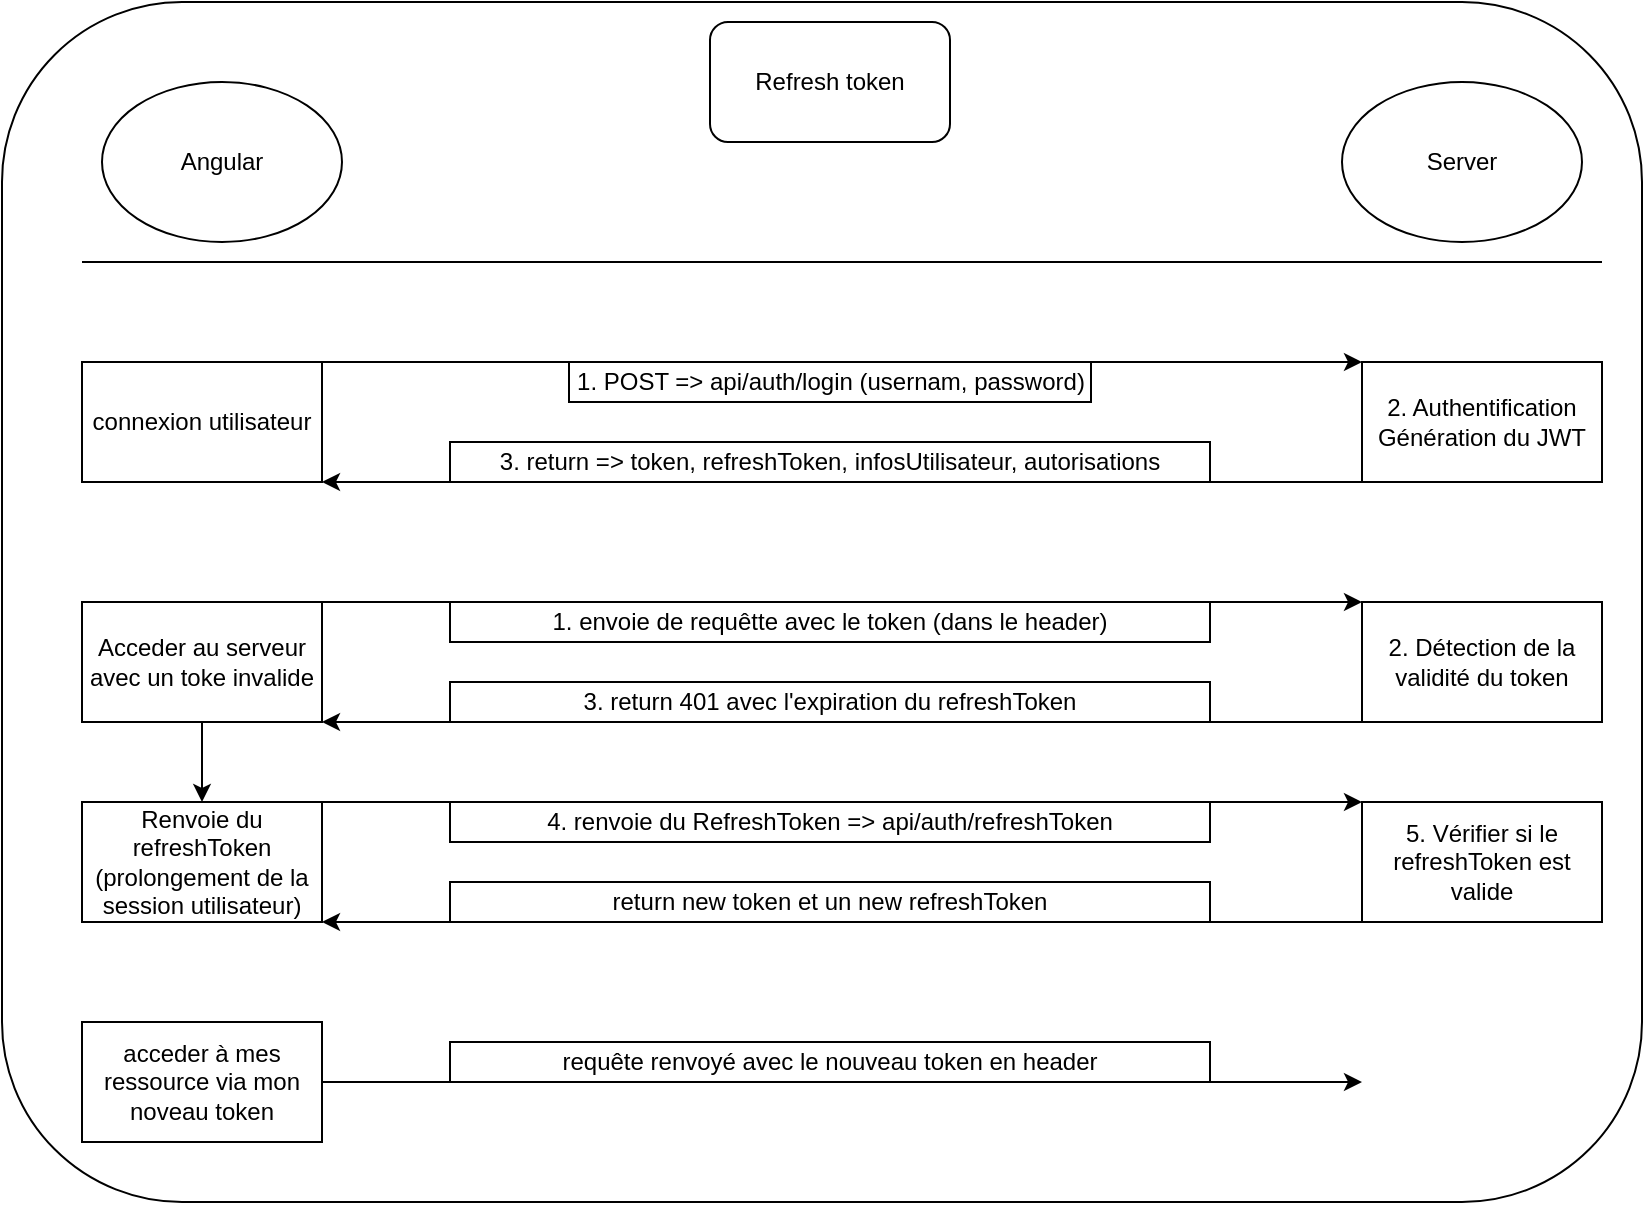 <mxfile>
    <diagram id="9zXd59ntPyaeQoZyHGxe" name="Page-1">
        <mxGraphModel dx="1409" dy="629" grid="1" gridSize="10" guides="1" tooltips="1" connect="1" arrows="1" fold="1" page="1" pageScale="1" pageWidth="827" pageHeight="1169" math="0" shadow="0">
            <root>
                <mxCell id="0"/>
                <mxCell id="1" parent="0"/>
                <mxCell id="40" value="" style="rounded=1;whiteSpace=wrap;html=1;" vertex="1" parent="1">
                    <mxGeometry width="820" height="600" as="geometry"/>
                </mxCell>
                <mxCell id="2" value="Refresh token" style="rounded=1;whiteSpace=wrap;html=1;" vertex="1" parent="1">
                    <mxGeometry x="354" y="10" width="120" height="60" as="geometry"/>
                </mxCell>
                <mxCell id="3" value="Angular" style="ellipse;whiteSpace=wrap;html=1;" vertex="1" parent="1">
                    <mxGeometry x="50" y="40" width="120" height="80" as="geometry"/>
                </mxCell>
                <mxCell id="4" value="Server" style="ellipse;whiteSpace=wrap;html=1;" vertex="1" parent="1">
                    <mxGeometry x="670" y="40" width="120" height="80" as="geometry"/>
                </mxCell>
                <mxCell id="5" value="" style="endArrow=none;html=1;" edge="1" parent="1">
                    <mxGeometry width="50" height="50" relative="1" as="geometry">
                        <mxPoint x="40" y="130" as="sourcePoint"/>
                        <mxPoint x="800" y="130" as="targetPoint"/>
                    </mxGeometry>
                </mxCell>
                <mxCell id="6" value="connexion utilisateur" style="rounded=0;whiteSpace=wrap;html=1;" vertex="1" parent="1">
                    <mxGeometry x="40" y="180" width="120" height="60" as="geometry"/>
                </mxCell>
                <mxCell id="7" value="2. Authentification&lt;br&gt;Génération du JWT" style="rounded=0;whiteSpace=wrap;html=1;" vertex="1" parent="1">
                    <mxGeometry x="680" y="180" width="120" height="60" as="geometry"/>
                </mxCell>
                <mxCell id="8" value="" style="endArrow=classic;html=1;exitX=1;exitY=0;exitDx=0;exitDy=0;entryX=0;entryY=0;entryDx=0;entryDy=0;" edge="1" parent="1" source="6" target="7">
                    <mxGeometry width="50" height="50" relative="1" as="geometry">
                        <mxPoint x="420" y="230" as="sourcePoint"/>
                        <mxPoint x="470" y="180" as="targetPoint"/>
                    </mxGeometry>
                </mxCell>
                <mxCell id="11" value="" style="endArrow=classic;html=1;entryX=1;entryY=1;entryDx=0;entryDy=0;exitX=0;exitY=1;exitDx=0;exitDy=0;startArrow=none;" edge="1" parent="1" source="20" target="6">
                    <mxGeometry width="50" height="50" relative="1" as="geometry">
                        <mxPoint x="420" y="230" as="sourcePoint"/>
                        <mxPoint x="470" y="180" as="targetPoint"/>
                    </mxGeometry>
                </mxCell>
                <mxCell id="17" value="1. POST =&amp;gt; api/auth/login (usernam, password)" style="rounded=0;whiteSpace=wrap;html=1;" vertex="1" parent="1">
                    <mxGeometry x="283.5" y="180" width="261" height="20" as="geometry"/>
                </mxCell>
                <mxCell id="21" value="" style="endArrow=none;html=1;entryX=1;entryY=1;entryDx=0;entryDy=0;exitX=0;exitY=1;exitDx=0;exitDy=0;" edge="1" parent="1" source="7" target="20">
                    <mxGeometry width="50" height="50" relative="1" as="geometry">
                        <mxPoint x="680" y="240" as="sourcePoint"/>
                        <mxPoint x="160" y="240" as="targetPoint"/>
                    </mxGeometry>
                </mxCell>
                <mxCell id="20" value="3. return =&amp;gt; token, refreshToken, infosUtilisateur, autorisations" style="rounded=0;whiteSpace=wrap;html=1;" vertex="1" parent="1">
                    <mxGeometry x="224" y="220" width="380" height="20" as="geometry"/>
                </mxCell>
                <mxCell id="23" value="Acceder au serveur avec un toke invalide" style="rounded=0;whiteSpace=wrap;html=1;" vertex="1" parent="1">
                    <mxGeometry x="40" y="300" width="120" height="60" as="geometry"/>
                </mxCell>
                <mxCell id="24" value="2. Détection de la validité du token" style="rounded=0;whiteSpace=wrap;html=1;" vertex="1" parent="1">
                    <mxGeometry x="680" y="300" width="120" height="60" as="geometry"/>
                </mxCell>
                <mxCell id="25" value="" style="endArrow=classic;html=1;exitX=1;exitY=0;exitDx=0;exitDy=0;entryX=0;entryY=0;entryDx=0;entryDy=0;" edge="1" parent="1" source="23" target="24">
                    <mxGeometry width="50" height="50" relative="1" as="geometry">
                        <mxPoint x="370" y="360" as="sourcePoint"/>
                        <mxPoint x="420" y="310" as="targetPoint"/>
                    </mxGeometry>
                </mxCell>
                <mxCell id="26" value="1. envoie de requêtte avec le token (dans le header)" style="rounded=0;whiteSpace=wrap;html=1;" vertex="1" parent="1">
                    <mxGeometry x="224" y="300" width="380" height="20" as="geometry"/>
                </mxCell>
                <mxCell id="27" value="" style="endArrow=classic;html=1;exitX=0;exitY=1;exitDx=0;exitDy=0;entryX=1;entryY=1;entryDx=0;entryDy=0;" edge="1" parent="1" source="24" target="23">
                    <mxGeometry width="50" height="50" relative="1" as="geometry">
                        <mxPoint x="370" y="270" as="sourcePoint"/>
                        <mxPoint x="420" y="220" as="targetPoint"/>
                    </mxGeometry>
                </mxCell>
                <mxCell id="28" value="3. return 401 avec l'expiration du refreshToken" style="rounded=0;whiteSpace=wrap;html=1;" vertex="1" parent="1">
                    <mxGeometry x="224" y="340" width="380" height="20" as="geometry"/>
                </mxCell>
                <mxCell id="29" value="Renvoie du refreshToken (prolongement de la session utilisateur)" style="rounded=0;whiteSpace=wrap;html=1;" vertex="1" parent="1">
                    <mxGeometry x="40" y="400" width="120" height="60" as="geometry"/>
                </mxCell>
                <mxCell id="30" value="5. Vérifier si le refreshToken est valide" style="rounded=0;whiteSpace=wrap;html=1;" vertex="1" parent="1">
                    <mxGeometry x="680" y="400" width="120" height="60" as="geometry"/>
                </mxCell>
                <mxCell id="31" value="" style="endArrow=classic;html=1;exitX=1;exitY=0;exitDx=0;exitDy=0;entryX=0;entryY=0;entryDx=0;entryDy=0;" edge="1" parent="1" source="29" target="30">
                    <mxGeometry width="50" height="50" relative="1" as="geometry">
                        <mxPoint x="370" y="430" as="sourcePoint"/>
                        <mxPoint x="420" y="380" as="targetPoint"/>
                    </mxGeometry>
                </mxCell>
                <mxCell id="32" value="4. renvoie du RefreshToken =&amp;gt; api/auth/refreshToken" style="rounded=0;whiteSpace=wrap;html=1;" vertex="1" parent="1">
                    <mxGeometry x="224" y="400" width="380" height="20" as="geometry"/>
                </mxCell>
                <mxCell id="33" value="" style="endArrow=classic;html=1;exitX=0.5;exitY=1;exitDx=0;exitDy=0;entryX=0.5;entryY=0;entryDx=0;entryDy=0;" edge="1" parent="1" source="23" target="29">
                    <mxGeometry width="50" height="50" relative="1" as="geometry">
                        <mxPoint x="370" y="360" as="sourcePoint"/>
                        <mxPoint x="420" y="310" as="targetPoint"/>
                    </mxGeometry>
                </mxCell>
                <mxCell id="35" value="" style="endArrow=classic;html=1;exitX=0;exitY=1;exitDx=0;exitDy=0;entryX=1;entryY=1;entryDx=0;entryDy=0;" edge="1" parent="1" source="30" target="29">
                    <mxGeometry width="50" height="50" relative="1" as="geometry">
                        <mxPoint x="430" y="410" as="sourcePoint"/>
                        <mxPoint x="480" y="360" as="targetPoint"/>
                    </mxGeometry>
                </mxCell>
                <mxCell id="36" value="return new token et un new refreshToken" style="rounded=0;whiteSpace=wrap;html=1;" vertex="1" parent="1">
                    <mxGeometry x="224" y="440" width="380" height="20" as="geometry"/>
                </mxCell>
                <mxCell id="37" value="acceder à mes ressource via mon noveau token" style="rounded=0;whiteSpace=wrap;html=1;" vertex="1" parent="1">
                    <mxGeometry x="40" y="510" width="120" height="60" as="geometry"/>
                </mxCell>
                <mxCell id="38" value="" style="endArrow=classic;html=1;exitX=1;exitY=0.5;exitDx=0;exitDy=0;" edge="1" parent="1" source="37">
                    <mxGeometry width="50" height="50" relative="1" as="geometry">
                        <mxPoint x="430" y="540" as="sourcePoint"/>
                        <mxPoint x="680" y="540" as="targetPoint"/>
                    </mxGeometry>
                </mxCell>
                <mxCell id="39" value="requête renvoyé avec le nouveau token en header" style="rounded=0;whiteSpace=wrap;html=1;" vertex="1" parent="1">
                    <mxGeometry x="224" y="520" width="380" height="20" as="geometry"/>
                </mxCell>
            </root>
        </mxGraphModel>
    </diagram>
</mxfile>